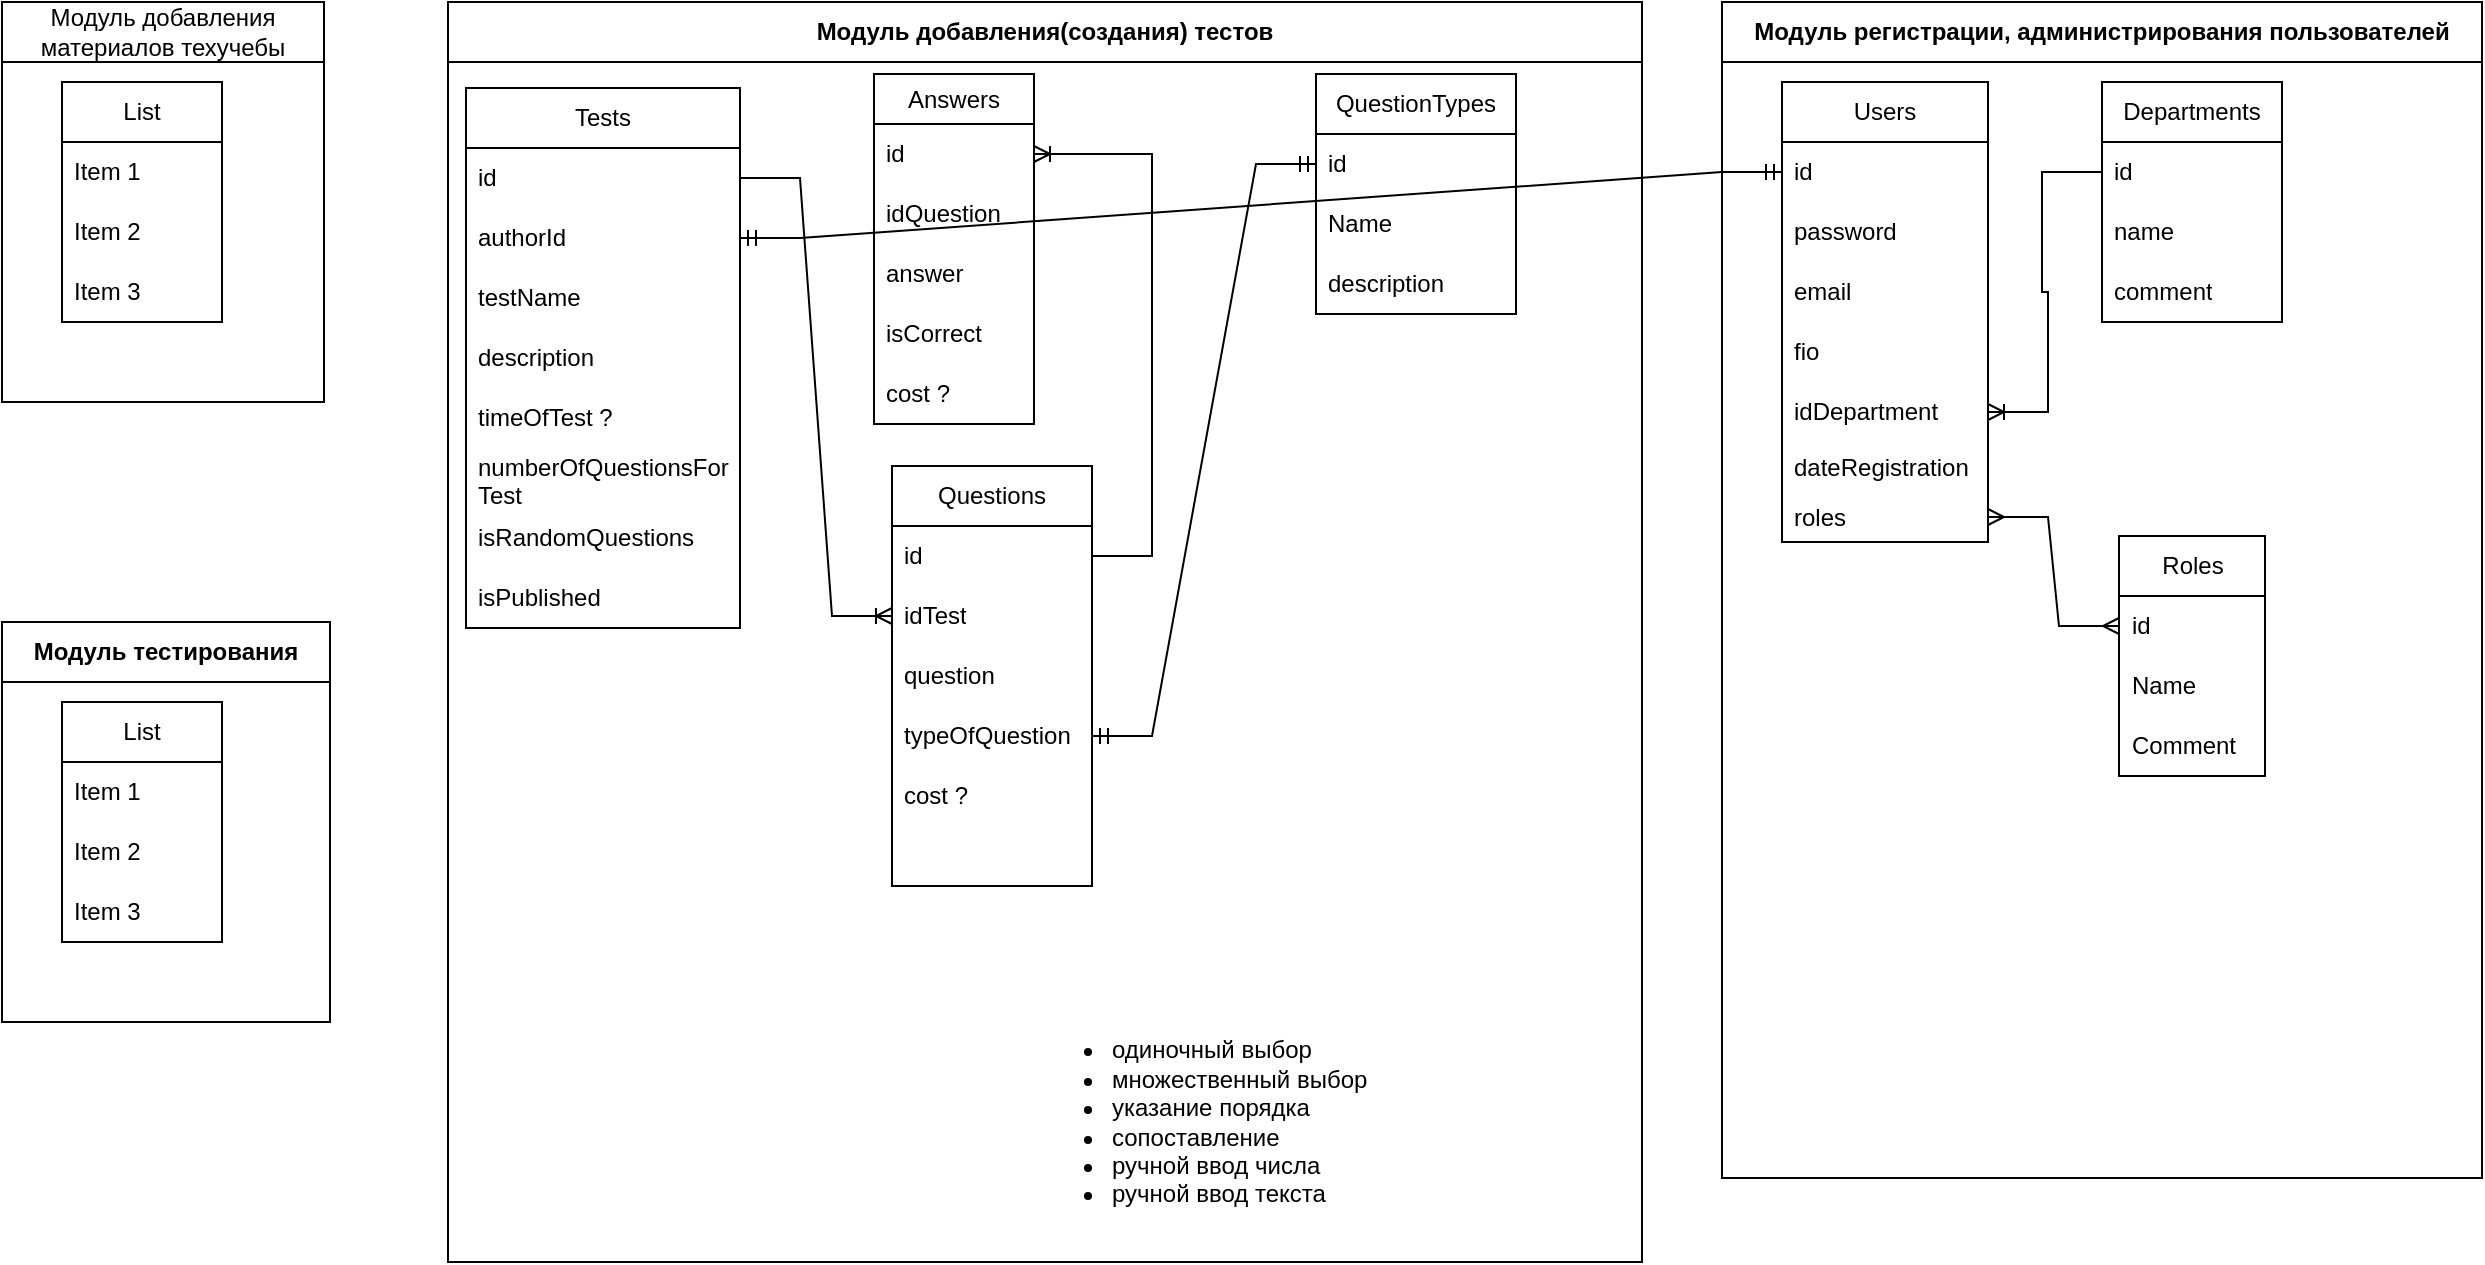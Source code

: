 <mxfile version="21.3.2" type="device">
  <diagram id="d7I-zBPAM5WEzvyh75w1" name="Страница 1">
    <mxGraphModel dx="1434" dy="807" grid="0" gridSize="10" guides="1" tooltips="1" connect="1" arrows="1" fold="1" page="1" pageScale="1" pageWidth="1654" pageHeight="1169" background="none" math="1" shadow="0">
      <root>
        <mxCell id="0" />
        <mxCell id="1" parent="0" />
        <mxCell id="QvEotVwJFfoYaIs1hEDY-12" value="Модуль добавления материалов техучебы" style="swimlane;whiteSpace=wrap;html=1;startSize=30;fontStyle=0" parent="1" vertex="1">
          <mxGeometry y="20" width="161" height="200" as="geometry" />
        </mxCell>
        <mxCell id="QvEotVwJFfoYaIs1hEDY-7" value="List" style="swimlane;fontStyle=0;childLayout=stackLayout;horizontal=1;startSize=30;horizontalStack=0;resizeParent=1;resizeParentMax=0;resizeLast=0;collapsible=1;marginBottom=0;whiteSpace=wrap;html=1;" parent="QvEotVwJFfoYaIs1hEDY-12" vertex="1">
          <mxGeometry x="30" y="40" width="80" height="120" as="geometry" />
        </mxCell>
        <mxCell id="QvEotVwJFfoYaIs1hEDY-8" value="Item 1" style="text;strokeColor=none;fillColor=none;align=left;verticalAlign=middle;spacingLeft=4;spacingRight=4;overflow=hidden;points=[[0,0.5],[1,0.5]];portConstraint=eastwest;rotatable=0;whiteSpace=wrap;html=1;" parent="QvEotVwJFfoYaIs1hEDY-7" vertex="1">
          <mxGeometry y="30" width="80" height="30" as="geometry" />
        </mxCell>
        <mxCell id="QvEotVwJFfoYaIs1hEDY-9" value="Item 2" style="text;strokeColor=none;fillColor=none;align=left;verticalAlign=middle;spacingLeft=4;spacingRight=4;overflow=hidden;points=[[0,0.5],[1,0.5]];portConstraint=eastwest;rotatable=0;whiteSpace=wrap;html=1;" parent="QvEotVwJFfoYaIs1hEDY-7" vertex="1">
          <mxGeometry y="60" width="80" height="30" as="geometry" />
        </mxCell>
        <mxCell id="QvEotVwJFfoYaIs1hEDY-10" value="Item 3" style="text;strokeColor=none;fillColor=none;align=left;verticalAlign=middle;spacingLeft=4;spacingRight=4;overflow=hidden;points=[[0,0.5],[1,0.5]];portConstraint=eastwest;rotatable=0;whiteSpace=wrap;html=1;" parent="QvEotVwJFfoYaIs1hEDY-7" vertex="1">
          <mxGeometry y="90" width="80" height="30" as="geometry" />
        </mxCell>
        <mxCell id="QvEotVwJFfoYaIs1hEDY-13" value="Модуль добавления(создания) тестов" style="swimlane;whiteSpace=wrap;html=1;startSize=30;" parent="1" vertex="1">
          <mxGeometry x="223" y="20" width="597" height="630" as="geometry" />
        </mxCell>
        <mxCell id="QvEotVwJFfoYaIs1hEDY-14" value="Tests" style="swimlane;fontStyle=0;childLayout=stackLayout;horizontal=1;startSize=30;horizontalStack=0;resizeParent=1;resizeParentMax=0;resizeLast=0;collapsible=1;marginBottom=0;whiteSpace=wrap;html=1;" parent="QvEotVwJFfoYaIs1hEDY-13" vertex="1">
          <mxGeometry x="9" y="43" width="137" height="270" as="geometry" />
        </mxCell>
        <mxCell id="QvEotVwJFfoYaIs1hEDY-15" value="id" style="text;strokeColor=none;fillColor=none;align=left;verticalAlign=middle;spacingLeft=4;spacingRight=4;overflow=hidden;points=[[0,0.5],[1,0.5]];portConstraint=eastwest;rotatable=0;whiteSpace=wrap;html=1;" parent="QvEotVwJFfoYaIs1hEDY-14" vertex="1">
          <mxGeometry y="30" width="137" height="30" as="geometry" />
        </mxCell>
        <mxCell id="QvEotVwJFfoYaIs1hEDY-16" value="authorId" style="text;strokeColor=none;fillColor=none;align=left;verticalAlign=middle;spacingLeft=4;spacingRight=4;overflow=hidden;points=[[0,0.5],[1,0.5]];portConstraint=eastwest;rotatable=0;whiteSpace=wrap;html=1;" parent="QvEotVwJFfoYaIs1hEDY-14" vertex="1">
          <mxGeometry y="60" width="137" height="30" as="geometry" />
        </mxCell>
        <mxCell id="QvEotVwJFfoYaIs1hEDY-17" value="testName" style="text;strokeColor=none;fillColor=none;align=left;verticalAlign=middle;spacingLeft=4;spacingRight=4;overflow=hidden;points=[[0,0.5],[1,0.5]];portConstraint=eastwest;rotatable=0;whiteSpace=wrap;html=1;" parent="QvEotVwJFfoYaIs1hEDY-14" vertex="1">
          <mxGeometry y="90" width="137" height="30" as="geometry" />
        </mxCell>
        <mxCell id="QvEotVwJFfoYaIs1hEDY-50" value="description" style="text;strokeColor=none;fillColor=none;align=left;verticalAlign=middle;spacingLeft=4;spacingRight=4;overflow=hidden;points=[[0,0.5],[1,0.5]];portConstraint=eastwest;rotatable=0;whiteSpace=wrap;html=1;" parent="QvEotVwJFfoYaIs1hEDY-14" vertex="1">
          <mxGeometry y="120" width="137" height="30" as="geometry" />
        </mxCell>
        <mxCell id="QvEotVwJFfoYaIs1hEDY-51" value="timeOfTest ?" style="text;strokeColor=none;fillColor=none;align=left;verticalAlign=middle;spacingLeft=4;spacingRight=4;overflow=hidden;points=[[0,0.5],[1,0.5]];portConstraint=eastwest;rotatable=0;whiteSpace=wrap;html=1;" parent="QvEotVwJFfoYaIs1hEDY-14" vertex="1">
          <mxGeometry y="150" width="137" height="30" as="geometry" />
        </mxCell>
        <mxCell id="10" value="numberOfQuestionsFor Test" style="text;strokeColor=none;fillColor=none;align=left;verticalAlign=middle;spacingLeft=4;spacingRight=4;overflow=hidden;points=[[0,0.5],[1,0.5]];portConstraint=eastwest;rotatable=0;whiteSpace=wrap;html=1;" parent="QvEotVwJFfoYaIs1hEDY-14" vertex="1">
          <mxGeometry y="180" width="137" height="30" as="geometry" />
        </mxCell>
        <mxCell id="QvEotVwJFfoYaIs1hEDY-52" value="isRandomQuestions" style="text;strokeColor=none;fillColor=none;align=left;verticalAlign=middle;spacingLeft=4;spacingRight=4;overflow=hidden;points=[[0,0.5],[1,0.5]];portConstraint=eastwest;rotatable=0;whiteSpace=wrap;html=1;" parent="QvEotVwJFfoYaIs1hEDY-14" vertex="1">
          <mxGeometry y="210" width="137" height="30" as="geometry" />
        </mxCell>
        <mxCell id="2" value="isPublished" style="text;strokeColor=none;fillColor=none;align=left;verticalAlign=middle;spacingLeft=4;spacingRight=4;overflow=hidden;points=[[0,0.5],[1,0.5]];portConstraint=eastwest;rotatable=0;whiteSpace=wrap;html=1;" parent="QvEotVwJFfoYaIs1hEDY-14" vertex="1">
          <mxGeometry y="240" width="137" height="30" as="geometry" />
        </mxCell>
        <mxCell id="QvEotVwJFfoYaIs1hEDY-53" value="Questions" style="swimlane;fontStyle=0;childLayout=stackLayout;horizontal=1;startSize=30;horizontalStack=0;resizeParent=1;resizeParentMax=0;resizeLast=0;collapsible=1;marginBottom=0;whiteSpace=wrap;html=1;" parent="QvEotVwJFfoYaIs1hEDY-13" vertex="1">
          <mxGeometry x="222" y="232" width="100" height="210" as="geometry">
            <mxRectangle x="180" y="200" width="90" height="30" as="alternateBounds" />
          </mxGeometry>
        </mxCell>
        <mxCell id="QvEotVwJFfoYaIs1hEDY-54" value="id" style="text;strokeColor=none;fillColor=none;align=left;verticalAlign=middle;spacingLeft=4;spacingRight=4;overflow=hidden;points=[[0,0.5],[1,0.5]];portConstraint=eastwest;rotatable=0;whiteSpace=wrap;html=1;" parent="QvEotVwJFfoYaIs1hEDY-53" vertex="1">
          <mxGeometry y="30" width="100" height="30" as="geometry" />
        </mxCell>
        <mxCell id="QvEotVwJFfoYaIs1hEDY-55" value="idTest" style="text;strokeColor=none;fillColor=none;align=left;verticalAlign=middle;spacingLeft=4;spacingRight=4;overflow=hidden;points=[[0,0.5],[1,0.5]];portConstraint=eastwest;rotatable=0;whiteSpace=wrap;html=1;" parent="QvEotVwJFfoYaIs1hEDY-53" vertex="1">
          <mxGeometry y="60" width="100" height="30" as="geometry" />
        </mxCell>
        <mxCell id="QvEotVwJFfoYaIs1hEDY-56" value="question" style="text;strokeColor=none;fillColor=none;align=left;verticalAlign=middle;spacingLeft=4;spacingRight=4;overflow=hidden;points=[[0,0.5],[1,0.5]];portConstraint=eastwest;rotatable=0;whiteSpace=wrap;html=1;" parent="QvEotVwJFfoYaIs1hEDY-53" vertex="1">
          <mxGeometry y="90" width="100" height="30" as="geometry" />
        </mxCell>
        <mxCell id="QvEotVwJFfoYaIs1hEDY-57" value="typeOfQuestion" style="text;strokeColor=none;fillColor=none;align=left;verticalAlign=middle;spacingLeft=4;spacingRight=4;overflow=hidden;points=[[0,0.5],[1,0.5]];portConstraint=eastwest;rotatable=0;whiteSpace=wrap;html=1;" parent="QvEotVwJFfoYaIs1hEDY-53" vertex="1">
          <mxGeometry y="120" width="100" height="30" as="geometry" />
        </mxCell>
        <mxCell id="QvEotVwJFfoYaIs1hEDY-58" value="cost ?" style="text;strokeColor=none;fillColor=none;align=left;verticalAlign=middle;spacingLeft=4;spacingRight=4;overflow=hidden;points=[[0,0.5],[1,0.5]];portConstraint=eastwest;rotatable=0;whiteSpace=wrap;html=1;" parent="QvEotVwJFfoYaIs1hEDY-53" vertex="1">
          <mxGeometry y="150" width="100" height="30" as="geometry" />
        </mxCell>
        <mxCell id="QvEotVwJFfoYaIs1hEDY-59" style="text;strokeColor=none;fillColor=none;align=left;verticalAlign=middle;spacingLeft=4;spacingRight=4;overflow=hidden;points=[[0,0.5],[1,0.5]];portConstraint=eastwest;rotatable=0;whiteSpace=wrap;html=1;" parent="QvEotVwJFfoYaIs1hEDY-53" vertex="1">
          <mxGeometry y="180" width="100" height="30" as="geometry" />
        </mxCell>
        <mxCell id="QvEotVwJFfoYaIs1hEDY-67" value="" style="edgeStyle=entityRelationEdgeStyle;fontSize=12;html=1;endArrow=ERmandOne;startArrow=ERmandOne;rounded=0;" parent="QvEotVwJFfoYaIs1hEDY-13" source="QvEotVwJFfoYaIs1hEDY-57" target="QvEotVwJFfoYaIs1hEDY-61" edge="1">
          <mxGeometry width="100" height="100" relative="1" as="geometry">
            <mxPoint x="170" y="230" as="sourcePoint" />
            <mxPoint x="270" y="130" as="targetPoint" />
          </mxGeometry>
        </mxCell>
        <mxCell id="QvEotVwJFfoYaIs1hEDY-68" value="" style="edgeStyle=entityRelationEdgeStyle;fontSize=12;html=1;endArrow=ERoneToMany;rounded=0;" parent="QvEotVwJFfoYaIs1hEDY-13" source="QvEotVwJFfoYaIs1hEDY-15" target="QvEotVwJFfoYaIs1hEDY-55" edge="1">
          <mxGeometry width="100" height="100" relative="1" as="geometry">
            <mxPoint x="130" y="240" as="sourcePoint" />
            <mxPoint x="230" y="140" as="targetPoint" />
          </mxGeometry>
        </mxCell>
        <mxCell id="QvEotVwJFfoYaIs1hEDY-69" value="Answers" style="swimlane;fontStyle=0;childLayout=stackLayout;horizontal=1;startSize=25;horizontalStack=0;resizeParent=1;resizeParentMax=0;resizeLast=0;collapsible=1;marginBottom=0;whiteSpace=wrap;html=1;" parent="QvEotVwJFfoYaIs1hEDY-13" vertex="1">
          <mxGeometry x="213" y="36" width="80" height="175" as="geometry" />
        </mxCell>
        <mxCell id="QvEotVwJFfoYaIs1hEDY-70" value="id" style="text;strokeColor=none;fillColor=none;align=left;verticalAlign=middle;spacingLeft=4;spacingRight=4;overflow=hidden;points=[[0,0.5],[1,0.5]];portConstraint=eastwest;rotatable=0;whiteSpace=wrap;html=1;" parent="QvEotVwJFfoYaIs1hEDY-69" vertex="1">
          <mxGeometry y="25" width="80" height="30" as="geometry" />
        </mxCell>
        <mxCell id="QvEotVwJFfoYaIs1hEDY-71" value="idQuestion" style="text;strokeColor=none;fillColor=none;align=left;verticalAlign=middle;spacingLeft=4;spacingRight=4;overflow=hidden;points=[[0,0.5],[1,0.5]];portConstraint=eastwest;rotatable=0;whiteSpace=wrap;html=1;" parent="QvEotVwJFfoYaIs1hEDY-69" vertex="1">
          <mxGeometry y="55" width="80" height="30" as="geometry" />
        </mxCell>
        <mxCell id="QvEotVwJFfoYaIs1hEDY-72" value="answer" style="text;strokeColor=none;fillColor=none;align=left;verticalAlign=middle;spacingLeft=4;spacingRight=4;overflow=hidden;points=[[0,0.5],[1,0.5]];portConstraint=eastwest;rotatable=0;whiteSpace=wrap;html=1;" parent="QvEotVwJFfoYaIs1hEDY-69" vertex="1">
          <mxGeometry y="85" width="80" height="30" as="geometry" />
        </mxCell>
        <mxCell id="QvEotVwJFfoYaIs1hEDY-75" value="isCorrect" style="text;strokeColor=none;fillColor=none;align=left;verticalAlign=middle;spacingLeft=4;spacingRight=4;overflow=hidden;points=[[0,0.5],[1,0.5]];portConstraint=eastwest;rotatable=0;whiteSpace=wrap;html=1;" parent="QvEotVwJFfoYaIs1hEDY-69" vertex="1">
          <mxGeometry y="115" width="80" height="30" as="geometry" />
        </mxCell>
        <mxCell id="3" value="cost ?" style="text;strokeColor=none;fillColor=none;align=left;verticalAlign=middle;spacingLeft=4;spacingRight=4;overflow=hidden;points=[[0,0.5],[1,0.5]];portConstraint=eastwest;rotatable=0;whiteSpace=wrap;html=1;" parent="QvEotVwJFfoYaIs1hEDY-69" vertex="1">
          <mxGeometry y="145" width="80" height="30" as="geometry" />
        </mxCell>
        <mxCell id="QvEotVwJFfoYaIs1hEDY-73" value="" style="edgeStyle=entityRelationEdgeStyle;fontSize=12;html=1;endArrow=ERoneToMany;rounded=0;" parent="QvEotVwJFfoYaIs1hEDY-13" source="QvEotVwJFfoYaIs1hEDY-54" target="QvEotVwJFfoYaIs1hEDY-70" edge="1">
          <mxGeometry width="100" height="100" relative="1" as="geometry">
            <mxPoint x="130" y="240" as="sourcePoint" />
            <mxPoint x="230" y="140" as="targetPoint" />
          </mxGeometry>
        </mxCell>
        <mxCell id="QvEotVwJFfoYaIs1hEDY-60" value="QuestionTypes" style="swimlane;fontStyle=0;childLayout=stackLayout;horizontal=1;startSize=30;horizontalStack=0;resizeParent=1;resizeParentMax=0;resizeLast=0;collapsible=1;marginBottom=0;whiteSpace=wrap;html=1;" parent="QvEotVwJFfoYaIs1hEDY-13" vertex="1">
          <mxGeometry x="434" y="36" width="100" height="120" as="geometry">
            <mxRectangle x="360" y="40" width="107" height="30" as="alternateBounds" />
          </mxGeometry>
        </mxCell>
        <mxCell id="QvEotVwJFfoYaIs1hEDY-61" value="id" style="text;strokeColor=none;fillColor=none;align=left;verticalAlign=middle;spacingLeft=4;spacingRight=4;overflow=hidden;points=[[0,0.5],[1,0.5]];portConstraint=eastwest;rotatable=0;whiteSpace=wrap;html=1;" parent="QvEotVwJFfoYaIs1hEDY-60" vertex="1">
          <mxGeometry y="30" width="100" height="30" as="geometry" />
        </mxCell>
        <mxCell id="QvEotVwJFfoYaIs1hEDY-62" value="Name" style="text;strokeColor=none;fillColor=none;align=left;verticalAlign=middle;spacingLeft=4;spacingRight=4;overflow=hidden;points=[[0,0.5],[1,0.5]];portConstraint=eastwest;rotatable=0;whiteSpace=wrap;html=1;" parent="QvEotVwJFfoYaIs1hEDY-60" vertex="1">
          <mxGeometry y="60" width="100" height="30" as="geometry" />
        </mxCell>
        <mxCell id="QvEotVwJFfoYaIs1hEDY-63" value="description" style="text;strokeColor=none;fillColor=none;align=left;verticalAlign=middle;spacingLeft=4;spacingRight=4;overflow=hidden;points=[[0,0.5],[1,0.5]];portConstraint=eastwest;rotatable=0;whiteSpace=wrap;html=1;" parent="QvEotVwJFfoYaIs1hEDY-60" vertex="1">
          <mxGeometry y="90" width="100" height="30" as="geometry" />
        </mxCell>
        <mxCell id="0ZQ5cbogIZvacXiDDmxe-1" value="&lt;ul&gt;&lt;li&gt;одиночный выбор&lt;/li&gt;&lt;li&gt;множественный выбор&lt;/li&gt;&lt;li&gt;указание порядка&lt;/li&gt;&lt;li&gt;сопоставление&lt;/li&gt;&lt;li&gt;ручной ввод числа&lt;/li&gt;&lt;li&gt;ручной ввод текста&lt;/li&gt;&lt;/ul&gt;" style="text;strokeColor=none;fillColor=none;html=1;whiteSpace=wrap;verticalAlign=middle;overflow=hidden;" parent="QvEotVwJFfoYaIs1hEDY-13" vertex="1">
          <mxGeometry x="290" y="500" width="170" height="120" as="geometry" />
        </mxCell>
        <mxCell id="QvEotVwJFfoYaIs1hEDY-18" value="Модуль тестирования" style="swimlane;whiteSpace=wrap;html=1;startSize=30;" parent="1" vertex="1">
          <mxGeometry y="330" width="164" height="200" as="geometry" />
        </mxCell>
        <mxCell id="QvEotVwJFfoYaIs1hEDY-19" value="List" style="swimlane;fontStyle=0;childLayout=stackLayout;horizontal=1;startSize=30;horizontalStack=0;resizeParent=1;resizeParentMax=0;resizeLast=0;collapsible=1;marginBottom=0;whiteSpace=wrap;html=1;" parent="QvEotVwJFfoYaIs1hEDY-18" vertex="1">
          <mxGeometry x="30" y="40" width="80" height="120" as="geometry" />
        </mxCell>
        <mxCell id="QvEotVwJFfoYaIs1hEDY-20" value="Item 1" style="text;strokeColor=none;fillColor=none;align=left;verticalAlign=middle;spacingLeft=4;spacingRight=4;overflow=hidden;points=[[0,0.5],[1,0.5]];portConstraint=eastwest;rotatable=0;whiteSpace=wrap;html=1;" parent="QvEotVwJFfoYaIs1hEDY-19" vertex="1">
          <mxGeometry y="30" width="80" height="30" as="geometry" />
        </mxCell>
        <mxCell id="QvEotVwJFfoYaIs1hEDY-21" value="Item 2" style="text;strokeColor=none;fillColor=none;align=left;verticalAlign=middle;spacingLeft=4;spacingRight=4;overflow=hidden;points=[[0,0.5],[1,0.5]];portConstraint=eastwest;rotatable=0;whiteSpace=wrap;html=1;" parent="QvEotVwJFfoYaIs1hEDY-19" vertex="1">
          <mxGeometry y="60" width="80" height="30" as="geometry" />
        </mxCell>
        <mxCell id="QvEotVwJFfoYaIs1hEDY-22" value="Item 3" style="text;strokeColor=none;fillColor=none;align=left;verticalAlign=middle;spacingLeft=4;spacingRight=4;overflow=hidden;points=[[0,0.5],[1,0.5]];portConstraint=eastwest;rotatable=0;whiteSpace=wrap;html=1;" parent="QvEotVwJFfoYaIs1hEDY-19" vertex="1">
          <mxGeometry y="90" width="80" height="30" as="geometry" />
        </mxCell>
        <mxCell id="QvEotVwJFfoYaIs1hEDY-23" value="Модуль регистрации, администрирования пользователей" style="swimlane;whiteSpace=wrap;html=1;startSize=30;" parent="1" vertex="1">
          <mxGeometry x="860" y="20" width="380" height="588" as="geometry" />
        </mxCell>
        <mxCell id="QvEotVwJFfoYaIs1hEDY-24" value="Users" style="swimlane;fontStyle=0;childLayout=stackLayout;horizontal=1;startSize=30;horizontalStack=0;resizeParent=1;resizeParentMax=0;resizeLast=0;collapsible=1;marginBottom=0;whiteSpace=wrap;html=1;" parent="QvEotVwJFfoYaIs1hEDY-23" vertex="1">
          <mxGeometry x="30" y="40" width="103" height="230" as="geometry" />
        </mxCell>
        <mxCell id="QvEotVwJFfoYaIs1hEDY-25" value="id" style="text;strokeColor=none;fillColor=none;align=left;verticalAlign=middle;spacingLeft=4;spacingRight=4;overflow=hidden;points=[[0,0.5],[1,0.5]];portConstraint=eastwest;rotatable=0;whiteSpace=wrap;html=1;" parent="QvEotVwJFfoYaIs1hEDY-24" vertex="1">
          <mxGeometry y="30" width="103" height="30" as="geometry" />
        </mxCell>
        <mxCell id="8" value="password" style="text;strokeColor=none;fillColor=none;align=left;verticalAlign=middle;spacingLeft=4;spacingRight=4;overflow=hidden;points=[[0,0.5],[1,0.5]];portConstraint=eastwest;rotatable=0;whiteSpace=wrap;html=1;" parent="QvEotVwJFfoYaIs1hEDY-24" vertex="1">
          <mxGeometry y="60" width="103" height="30" as="geometry" />
        </mxCell>
        <mxCell id="9" value="email" style="text;strokeColor=none;fillColor=none;align=left;verticalAlign=middle;spacingLeft=4;spacingRight=4;overflow=hidden;points=[[0,0.5],[1,0.5]];portConstraint=eastwest;rotatable=0;whiteSpace=wrap;html=1;" parent="QvEotVwJFfoYaIs1hEDY-24" vertex="1">
          <mxGeometry y="90" width="103" height="30" as="geometry" />
        </mxCell>
        <mxCell id="QvEotVwJFfoYaIs1hEDY-26" value="fio" style="text;strokeColor=none;fillColor=none;align=left;verticalAlign=middle;spacingLeft=4;spacingRight=4;overflow=hidden;points=[[0,0.5],[1,0.5]];portConstraint=eastwest;rotatable=0;whiteSpace=wrap;html=1;" parent="QvEotVwJFfoYaIs1hEDY-24" vertex="1">
          <mxGeometry y="120" width="103" height="30" as="geometry" />
        </mxCell>
        <mxCell id="QvEotVwJFfoYaIs1hEDY-39" value="idDepartment" style="text;strokeColor=none;fillColor=none;align=left;verticalAlign=middle;spacingLeft=4;spacingRight=4;overflow=hidden;points=[[0,0.5],[1,0.5]];portConstraint=eastwest;rotatable=0;whiteSpace=wrap;html=1;" parent="QvEotVwJFfoYaIs1hEDY-24" vertex="1">
          <mxGeometry y="150" width="103" height="30" as="geometry" />
        </mxCell>
        <mxCell id="6" value="dateRegistration" style="text;strokeColor=none;fillColor=none;align=left;verticalAlign=middle;spacingLeft=4;spacingRight=4;overflow=hidden;points=[[0,0.5],[1,0.5]];portConstraint=eastwest;rotatable=0;whiteSpace=wrap;html=1;" parent="QvEotVwJFfoYaIs1hEDY-24" vertex="1">
          <mxGeometry y="180" width="103" height="25" as="geometry" />
        </mxCell>
        <mxCell id="QvEotVwJFfoYaIs1hEDY-48" value="roles" style="text;strokeColor=none;fillColor=none;align=left;verticalAlign=middle;spacingLeft=4;spacingRight=4;overflow=hidden;points=[[0,0.5],[1,0.5]];portConstraint=eastwest;rotatable=0;whiteSpace=wrap;html=1;" parent="QvEotVwJFfoYaIs1hEDY-24" vertex="1">
          <mxGeometry y="205" width="103" height="25" as="geometry" />
        </mxCell>
        <mxCell id="QvEotVwJFfoYaIs1hEDY-28" value="Departments" style="swimlane;fontStyle=0;childLayout=stackLayout;horizontal=1;startSize=30;horizontalStack=0;resizeParent=1;resizeParentMax=0;resizeLast=0;collapsible=1;marginBottom=0;whiteSpace=wrap;html=1;" parent="QvEotVwJFfoYaIs1hEDY-23" vertex="1">
          <mxGeometry x="190" y="40" width="90" height="120" as="geometry">
            <mxRectangle x="120" y="40" width="130" height="30" as="alternateBounds" />
          </mxGeometry>
        </mxCell>
        <mxCell id="QvEotVwJFfoYaIs1hEDY-29" value="id" style="text;strokeColor=none;fillColor=none;align=left;verticalAlign=middle;spacingLeft=4;spacingRight=4;overflow=hidden;points=[[0,0.5],[1,0.5]];portConstraint=eastwest;rotatable=0;whiteSpace=wrap;html=1;" parent="QvEotVwJFfoYaIs1hEDY-28" vertex="1">
          <mxGeometry y="30" width="90" height="30" as="geometry" />
        </mxCell>
        <mxCell id="QvEotVwJFfoYaIs1hEDY-30" value="name" style="text;strokeColor=none;fillColor=none;align=left;verticalAlign=middle;spacingLeft=4;spacingRight=4;overflow=hidden;points=[[0,0.5],[1,0.5]];portConstraint=eastwest;rotatable=0;whiteSpace=wrap;html=1;" parent="QvEotVwJFfoYaIs1hEDY-28" vertex="1">
          <mxGeometry y="60" width="90" height="30" as="geometry" />
        </mxCell>
        <mxCell id="QvEotVwJFfoYaIs1hEDY-38" value="comment" style="text;strokeColor=none;fillColor=none;align=left;verticalAlign=middle;spacingLeft=4;spacingRight=4;overflow=hidden;points=[[0,0.5],[1,0.5]];portConstraint=eastwest;rotatable=0;whiteSpace=wrap;html=1;" parent="QvEotVwJFfoYaIs1hEDY-28" vertex="1">
          <mxGeometry y="90" width="90" height="30" as="geometry" />
        </mxCell>
        <mxCell id="QvEotVwJFfoYaIs1hEDY-41" value="" style="edgeStyle=entityRelationEdgeStyle;fontSize=12;html=1;endArrow=ERoneToMany;rounded=0;" parent="QvEotVwJFfoYaIs1hEDY-23" source="QvEotVwJFfoYaIs1hEDY-29" target="QvEotVwJFfoYaIs1hEDY-39" edge="1">
          <mxGeometry width="100" height="100" relative="1" as="geometry">
            <mxPoint x="140" y="180" as="sourcePoint" />
            <mxPoint x="240" y="80" as="targetPoint" />
          </mxGeometry>
        </mxCell>
        <mxCell id="QvEotVwJFfoYaIs1hEDY-49" value="" style="edgeStyle=entityRelationEdgeStyle;fontSize=12;html=1;endArrow=ERmany;startArrow=ERmany;rounded=0;" parent="QvEotVwJFfoYaIs1hEDY-23" source="QvEotVwJFfoYaIs1hEDY-48" target="QvEotVwJFfoYaIs1hEDY-44" edge="1">
          <mxGeometry width="100" height="100" relative="1" as="geometry">
            <mxPoint x="130" y="170" as="sourcePoint" />
            <mxPoint x="230" y="70" as="targetPoint" />
          </mxGeometry>
        </mxCell>
        <mxCell id="QvEotVwJFfoYaIs1hEDY-43" value="Roles" style="swimlane;fontStyle=0;childLayout=stackLayout;horizontal=1;startSize=30;horizontalStack=0;resizeParent=1;resizeParentMax=0;resizeLast=0;collapsible=1;marginBottom=0;whiteSpace=wrap;html=1;" parent="QvEotVwJFfoYaIs1hEDY-23" vertex="1">
          <mxGeometry x="198.5" y="267" width="73" height="120" as="geometry">
            <mxRectangle x="120" y="40" width="130" height="30" as="alternateBounds" />
          </mxGeometry>
        </mxCell>
        <mxCell id="QvEotVwJFfoYaIs1hEDY-44" value="id" style="text;strokeColor=none;fillColor=none;align=left;verticalAlign=middle;spacingLeft=4;spacingRight=4;overflow=hidden;points=[[0,0.5],[1,0.5]];portConstraint=eastwest;rotatable=0;whiteSpace=wrap;html=1;" parent="QvEotVwJFfoYaIs1hEDY-43" vertex="1">
          <mxGeometry y="30" width="73" height="30" as="geometry" />
        </mxCell>
        <mxCell id="QvEotVwJFfoYaIs1hEDY-45" value="Name" style="text;strokeColor=none;fillColor=none;align=left;verticalAlign=middle;spacingLeft=4;spacingRight=4;overflow=hidden;points=[[0,0.5],[1,0.5]];portConstraint=eastwest;rotatable=0;whiteSpace=wrap;html=1;" parent="QvEotVwJFfoYaIs1hEDY-43" vertex="1">
          <mxGeometry y="60" width="73" height="30" as="geometry" />
        </mxCell>
        <mxCell id="QvEotVwJFfoYaIs1hEDY-46" value="Comment" style="text;strokeColor=none;fillColor=none;align=left;verticalAlign=middle;spacingLeft=4;spacingRight=4;overflow=hidden;points=[[0,0.5],[1,0.5]];portConstraint=eastwest;rotatable=0;whiteSpace=wrap;html=1;" parent="QvEotVwJFfoYaIs1hEDY-43" vertex="1">
          <mxGeometry y="90" width="73" height="30" as="geometry" />
        </mxCell>
        <mxCell id="afmKax0O3rzZeBig4FOt-10" value="" style="edgeStyle=entityRelationEdgeStyle;fontSize=12;html=1;endArrow=ERmandOne;startArrow=ERmandOne;rounded=0;" parent="1" source="QvEotVwJFfoYaIs1hEDY-16" target="QvEotVwJFfoYaIs1hEDY-25" edge="1">
          <mxGeometry width="100" height="100" relative="1" as="geometry">
            <mxPoint x="368" y="136" as="sourcePoint" />
            <mxPoint x="438" y="36" as="targetPoint" />
          </mxGeometry>
        </mxCell>
      </root>
    </mxGraphModel>
  </diagram>
</mxfile>
